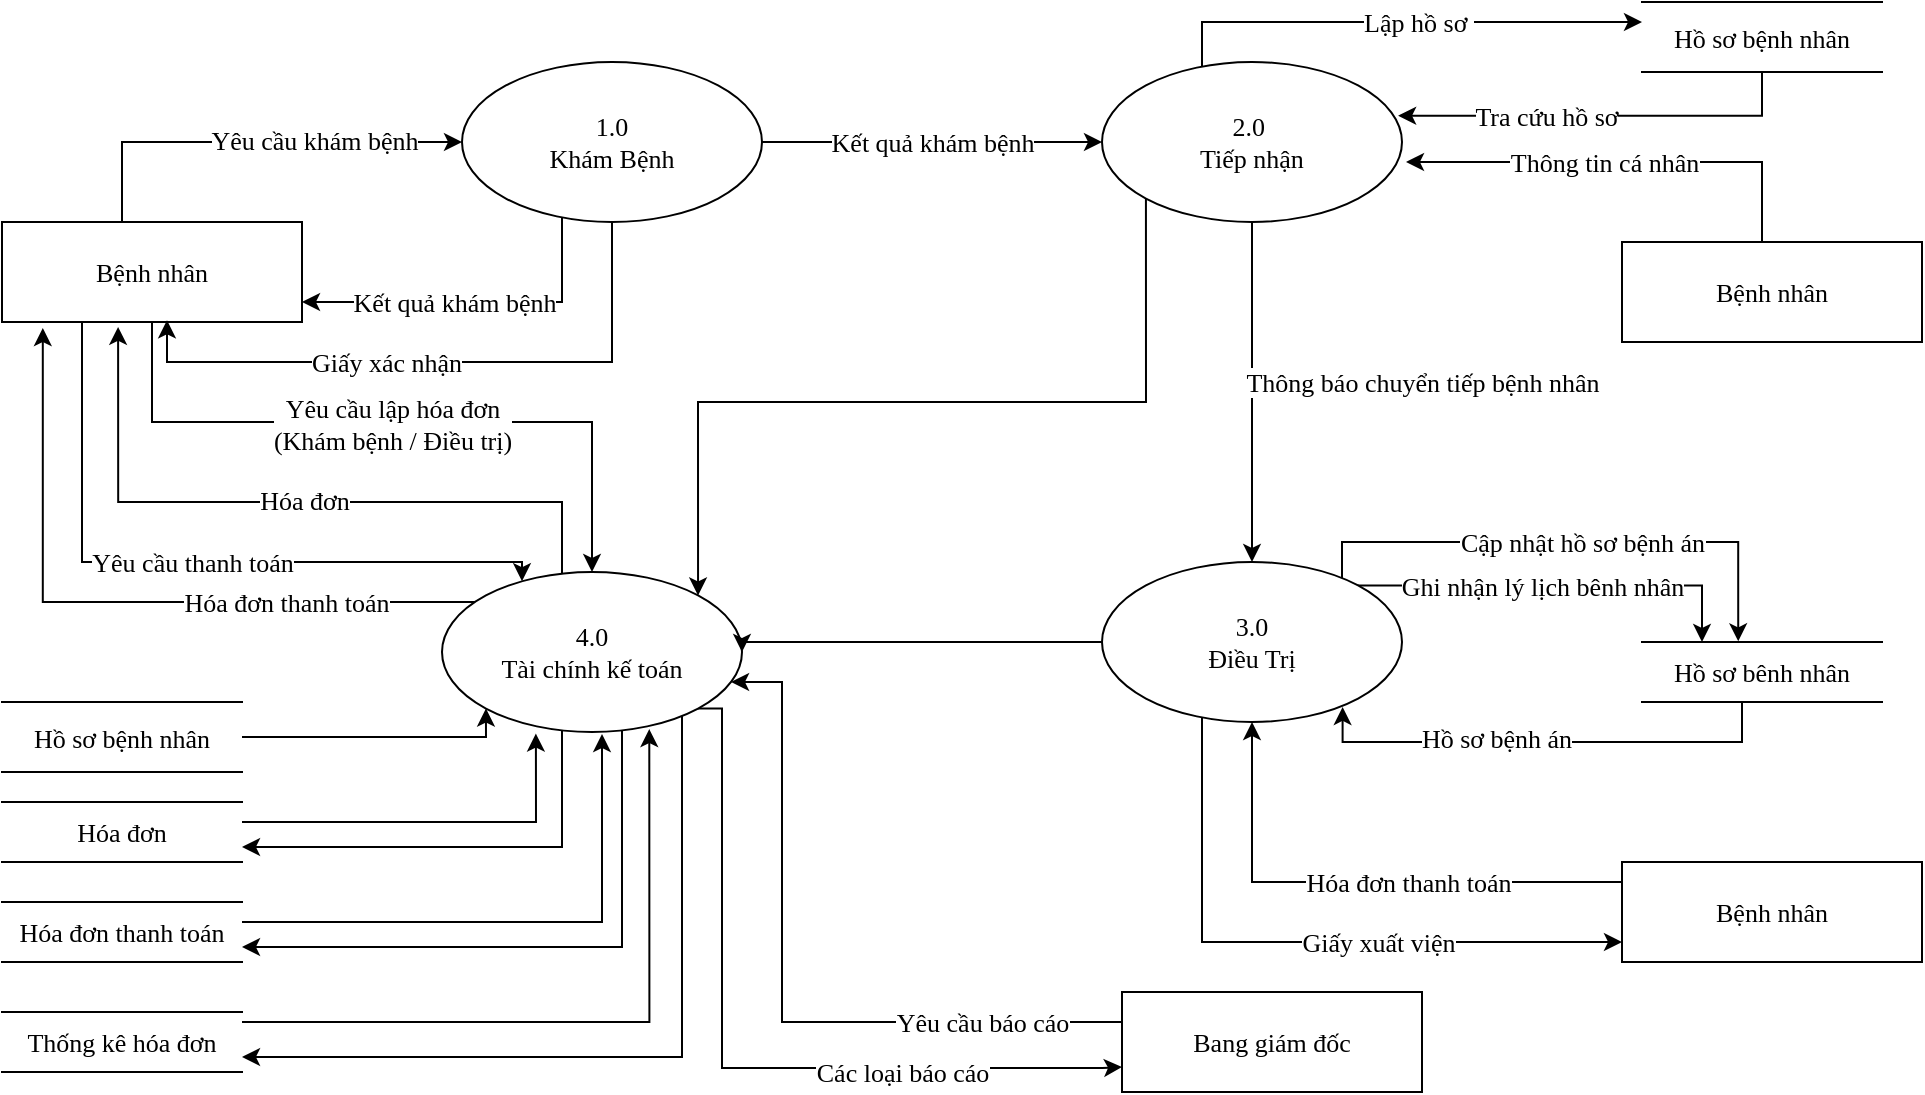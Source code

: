 <mxfile version="13.10.0" type="github">
  <diagram id="ow28NsneOe8BZYSyqIUP" name="Page-1">
    <mxGraphModel dx="1019" dy="456" grid="1" gridSize="10" guides="1" tooltips="1" connect="1" arrows="1" fold="1" page="1" pageScale="1" pageWidth="850" pageHeight="1100" math="0" shadow="0">
      <root>
        <mxCell id="0" />
        <mxCell id="1" parent="0" />
        <mxCell id="11v0PXnvtIZo2CiEv95M-6" value="Yêu cầu khám bệnh" style="edgeStyle=orthogonalEdgeStyle;rounded=0;orthogonalLoop=1;jettySize=auto;html=1;exitX=1;exitY=0.5;exitDx=0;exitDy=0;entryX=0;entryY=0.5;entryDx=0;entryDy=0;fontFamily=Times New Roman;fontSize=13;" parent="1" source="11v0PXnvtIZo2CiEv95M-1" target="11v0PXnvtIZo2CiEv95M-2" edge="1">
          <mxGeometry x="0.555" y="1" relative="1" as="geometry">
            <mxPoint x="220" y="160" as="targetPoint" />
            <Array as="points">
              <mxPoint x="150" y="170" />
              <mxPoint x="60" y="170" />
              <mxPoint x="60" y="100" />
            </Array>
            <mxPoint as="offset" />
          </mxGeometry>
        </mxCell>
        <mxCell id="X4gk_abKZxla-AfvRwQS-9" value="Yêu cầu thanh toán" style="edgeStyle=orthogonalEdgeStyle;rounded=0;orthogonalLoop=1;jettySize=auto;html=1;fontFamily=Times New Roman;fontSize=13;" edge="1" parent="1" source="11v0PXnvtIZo2CiEv95M-1" target="11v0PXnvtIZo2CiEv95M-4">
          <mxGeometry relative="1" as="geometry">
            <Array as="points">
              <mxPoint x="40" y="310" />
              <mxPoint x="260" y="310" />
            </Array>
          </mxGeometry>
        </mxCell>
        <mxCell id="X4gk_abKZxla-AfvRwQS-20" style="edgeStyle=orthogonalEdgeStyle;rounded=0;orthogonalLoop=1;jettySize=auto;html=1;fontFamily=Times New Roman;fontSize=13;" edge="1" parent="1" source="11v0PXnvtIZo2CiEv95M-1" target="11v0PXnvtIZo2CiEv95M-4">
          <mxGeometry relative="1" as="geometry">
            <Array as="points">
              <mxPoint x="75" y="240" />
              <mxPoint x="295" y="240" />
            </Array>
          </mxGeometry>
        </mxCell>
        <mxCell id="X4gk_abKZxla-AfvRwQS-21" value="Yêu cầu lập hóa đơn&lt;br style=&quot;font-size: 13px;&quot;&gt;(Khám bệnh / Điều trị)" style="edgeLabel;html=1;align=center;verticalAlign=middle;resizable=0;points=[];fontFamily=Times New Roman;fontSize=13;" vertex="1" connectable="0" parent="X4gk_abKZxla-AfvRwQS-20">
          <mxGeometry x="-0.015" y="-1" relative="1" as="geometry">
            <mxPoint as="offset" />
          </mxGeometry>
        </mxCell>
        <mxCell id="11v0PXnvtIZo2CiEv95M-1" value="Bệnh nhân" style="rounded=0;whiteSpace=wrap;html=1;fontFamily=Times New Roman;fontSize=13;" parent="1" vertex="1">
          <mxGeometry y="140" width="150" height="50" as="geometry" />
        </mxCell>
        <mxCell id="11v0PXnvtIZo2CiEv95M-7" value="Kết quả khám bệnh" style="edgeStyle=orthogonalEdgeStyle;rounded=0;orthogonalLoop=1;jettySize=auto;html=1;exitX=1;exitY=0.5;exitDx=0;exitDy=0;entryX=0;entryY=0.5;entryDx=0;entryDy=0;fontFamily=Times New Roman;fontSize=13;" parent="1" source="11v0PXnvtIZo2CiEv95M-2" target="11v0PXnvtIZo2CiEv95M-3" edge="1">
          <mxGeometry relative="1" as="geometry" />
        </mxCell>
        <mxCell id="X4gk_abKZxla-AfvRwQS-1" value="Giấy xác nhận" style="edgeStyle=orthogonalEdgeStyle;rounded=0;orthogonalLoop=1;jettySize=auto;html=1;entryX=0.55;entryY=0.983;entryDx=0;entryDy=0;entryPerimeter=0;fontFamily=Times New Roman;fontSize=13;" edge="1" parent="1" source="11v0PXnvtIZo2CiEv95M-2" target="11v0PXnvtIZo2CiEv95M-1">
          <mxGeometry x="0.168" relative="1" as="geometry">
            <mxPoint x="160" y="210" as="targetPoint" />
            <Array as="points">
              <mxPoint x="305" y="210" />
              <mxPoint x="83" y="210" />
            </Array>
            <mxPoint as="offset" />
          </mxGeometry>
        </mxCell>
        <mxCell id="X4gk_abKZxla-AfvRwQS-3" value="Kết quả khám bệnh" style="edgeStyle=orthogonalEdgeStyle;rounded=0;orthogonalLoop=1;jettySize=auto;html=1;fontFamily=Times New Roman;fontSize=13;" edge="1" parent="1" source="11v0PXnvtIZo2CiEv95M-2" target="11v0PXnvtIZo2CiEv95M-1">
          <mxGeometry x="0.114" relative="1" as="geometry">
            <mxPoint x="28" y="65" as="targetPoint" />
            <Array as="points">
              <mxPoint x="280" y="180" />
            </Array>
            <mxPoint as="offset" />
          </mxGeometry>
        </mxCell>
        <mxCell id="11v0PXnvtIZo2CiEv95M-2" value="1.0 &lt;br style=&quot;font-size: 13px;&quot;&gt;Khám Bệnh" style="ellipse;whiteSpace=wrap;html=1;fontFamily=Times New Roman;fontSize=13;" parent="1" vertex="1">
          <mxGeometry x="230" y="60" width="150" height="80" as="geometry" />
        </mxCell>
        <mxCell id="11v0PXnvtIZo2CiEv95M-9" value="Lập hồ sơ&amp;nbsp;" style="edgeStyle=orthogonalEdgeStyle;rounded=0;orthogonalLoop=1;jettySize=auto;html=1;fontFamily=Times New Roman;fontSize=13;" parent="1" source="11v0PXnvtIZo2CiEv95M-3" target="11v0PXnvtIZo2CiEv95M-8" edge="1">
          <mxGeometry x="0.072" relative="1" as="geometry">
            <Array as="points">
              <mxPoint x="600" y="40" />
            </Array>
            <mxPoint as="offset" />
          </mxGeometry>
        </mxCell>
        <mxCell id="11v0PXnvtIZo2CiEv95M-15" value="Thông báo chuyển tiếp bệnh nhân" style="edgeStyle=orthogonalEdgeStyle;rounded=0;orthogonalLoop=1;jettySize=auto;html=1;fontFamily=Times New Roman;fontSize=13;" parent="1" source="11v0PXnvtIZo2CiEv95M-3" target="11v0PXnvtIZo2CiEv95M-5" edge="1">
          <mxGeometry x="-0.059" y="85" relative="1" as="geometry">
            <mxPoint as="offset" />
          </mxGeometry>
        </mxCell>
        <mxCell id="X4gk_abKZxla-AfvRwQS-18" style="edgeStyle=orthogonalEdgeStyle;rounded=0;orthogonalLoop=1;jettySize=auto;html=1;exitX=0;exitY=1;exitDx=0;exitDy=0;entryX=1;entryY=0;entryDx=0;entryDy=0;fontFamily=Times New Roman;fontSize=13;" edge="1" parent="1" source="11v0PXnvtIZo2CiEv95M-3" target="11v0PXnvtIZo2CiEv95M-4">
          <mxGeometry relative="1" as="geometry">
            <Array as="points">
              <mxPoint x="572" y="230" />
              <mxPoint x="348" y="230" />
            </Array>
          </mxGeometry>
        </mxCell>
        <mxCell id="11v0PXnvtIZo2CiEv95M-3" value="2.0&amp;nbsp;&lt;br style=&quot;font-size: 13px;&quot;&gt;Tiếp nhận" style="ellipse;whiteSpace=wrap;html=1;fontFamily=Times New Roman;fontSize=13;" parent="1" vertex="1">
          <mxGeometry x="550" y="60" width="150" height="80" as="geometry" />
        </mxCell>
        <mxCell id="11v0PXnvtIZo2CiEv95M-35" style="edgeStyle=orthogonalEdgeStyle;rounded=0;orthogonalLoop=1;jettySize=auto;html=1;entryX=1;entryY=0.75;entryDx=0;entryDy=0;fontFamily=Times New Roman;fontSize=13;" parent="1" source="11v0PXnvtIZo2CiEv95M-4" target="11v0PXnvtIZo2CiEv95M-32" edge="1">
          <mxGeometry relative="1" as="geometry">
            <Array as="points">
              <mxPoint x="280" y="453" />
            </Array>
          </mxGeometry>
        </mxCell>
        <mxCell id="11v0PXnvtIZo2CiEv95M-37" style="edgeStyle=orthogonalEdgeStyle;rounded=0;orthogonalLoop=1;jettySize=auto;html=1;exitX=1;exitY=1;exitDx=0;exitDy=0;entryX=1;entryY=0.75;entryDx=0;entryDy=0;fontFamily=Times New Roman;fontSize=13;" parent="1" source="11v0PXnvtIZo2CiEv95M-4" target="11v0PXnvtIZo2CiEv95M-33" edge="1">
          <mxGeometry relative="1" as="geometry">
            <Array as="points">
              <mxPoint x="348" y="348" />
              <mxPoint x="310" y="348" />
              <mxPoint x="310" y="503" />
            </Array>
          </mxGeometry>
        </mxCell>
        <mxCell id="11v0PXnvtIZo2CiEv95M-41" style="edgeStyle=orthogonalEdgeStyle;rounded=0;orthogonalLoop=1;jettySize=auto;html=1;exitX=1;exitY=1;exitDx=0;exitDy=0;entryX=0;entryY=0.75;entryDx=0;entryDy=0;fontFamily=Times New Roman;fontSize=13;" parent="1" source="11v0PXnvtIZo2CiEv95M-4" target="11v0PXnvtIZo2CiEv95M-39" edge="1">
          <mxGeometry relative="1" as="geometry">
            <Array as="points">
              <mxPoint x="360" y="383" />
              <mxPoint x="360" y="563" />
              <mxPoint x="550" y="563" />
            </Array>
            <mxPoint x="350" y="440" as="sourcePoint" />
            <mxPoint x="550" y="630" as="targetPoint" />
          </mxGeometry>
        </mxCell>
        <mxCell id="11v0PXnvtIZo2CiEv95M-42" value="Các loại báo cáo" style="edgeLabel;html=1;align=center;verticalAlign=middle;resizable=0;points=[];fontFamily=Times New Roman;fontSize=13;" parent="11v0PXnvtIZo2CiEv95M-41" vertex="1" connectable="0">
          <mxGeometry x="0.367" y="1" relative="1" as="geometry">
            <mxPoint x="13.67" y="3" as="offset" />
          </mxGeometry>
        </mxCell>
        <mxCell id="X4gk_abKZxla-AfvRwQS-6" value="Hóa đơn thanh toán" style="edgeStyle=orthogonalEdgeStyle;rounded=0;orthogonalLoop=1;jettySize=auto;html=1;entryX=0.136;entryY=1.06;entryDx=0;entryDy=0;entryPerimeter=0;fontFamily=Times New Roman;fontSize=13;" edge="1" parent="1" source="11v0PXnvtIZo2CiEv95M-4" target="11v0PXnvtIZo2CiEv95M-1">
          <mxGeometry x="-0.467" relative="1" as="geometry">
            <Array as="points">
              <mxPoint x="20" y="330" />
            </Array>
            <mxPoint as="offset" />
          </mxGeometry>
        </mxCell>
        <mxCell id="X4gk_abKZxla-AfvRwQS-22" style="edgeStyle=orthogonalEdgeStyle;rounded=0;orthogonalLoop=1;jettySize=auto;html=1;entryX=0.387;entryY=1.049;entryDx=0;entryDy=0;entryPerimeter=0;fontFamily=Times New Roman;fontSize=13;" edge="1" parent="1" source="11v0PXnvtIZo2CiEv95M-4" target="11v0PXnvtIZo2CiEv95M-1">
          <mxGeometry relative="1" as="geometry">
            <Array as="points">
              <mxPoint x="280" y="280" />
              <mxPoint x="58" y="280" />
            </Array>
          </mxGeometry>
        </mxCell>
        <mxCell id="X4gk_abKZxla-AfvRwQS-23" value="Hóa đơn" style="edgeLabel;html=1;align=center;verticalAlign=middle;resizable=0;points=[];fontFamily=Times New Roman;fontSize=13;" vertex="1" connectable="0" parent="X4gk_abKZxla-AfvRwQS-22">
          <mxGeometry x="-0.043" y="-1" relative="1" as="geometry">
            <mxPoint as="offset" />
          </mxGeometry>
        </mxCell>
        <mxCell id="X4gk_abKZxla-AfvRwQS-26" style="edgeStyle=orthogonalEdgeStyle;rounded=0;orthogonalLoop=1;jettySize=auto;html=1;entryX=1;entryY=0.75;entryDx=0;entryDy=0;fontFamily=Times New Roman;fontSize=13;" edge="1" parent="1" source="11v0PXnvtIZo2CiEv95M-4" target="X4gk_abKZxla-AfvRwQS-24">
          <mxGeometry relative="1" as="geometry">
            <Array as="points">
              <mxPoint x="340" y="558" />
            </Array>
          </mxGeometry>
        </mxCell>
        <mxCell id="11v0PXnvtIZo2CiEv95M-4" value="4.0&lt;br style=&quot;font-size: 13px;&quot;&gt;Tài chính kế toán" style="ellipse;whiteSpace=wrap;html=1;fontFamily=Times New Roman;fontSize=13;" parent="1" vertex="1">
          <mxGeometry x="220" y="315" width="150" height="80" as="geometry" />
        </mxCell>
        <mxCell id="11v0PXnvtIZo2CiEv95M-17" value="Cập nhật hồ sơ bệnh án" style="edgeStyle=orthogonalEdgeStyle;rounded=0;orthogonalLoop=1;jettySize=auto;html=1;entryX=0.401;entryY=-0.011;entryDx=0;entryDy=0;entryPerimeter=0;fontFamily=Times New Roman;fontSize=13;" parent="1" source="11v0PXnvtIZo2CiEv95M-5" target="11v0PXnvtIZo2CiEv95M-16" edge="1">
          <mxGeometry x="0.038" relative="1" as="geometry">
            <Array as="points">
              <mxPoint x="670" y="300" />
              <mxPoint x="868" y="300" />
            </Array>
            <mxPoint as="offset" />
          </mxGeometry>
        </mxCell>
        <mxCell id="11v0PXnvtIZo2CiEv95M-22" style="edgeStyle=orthogonalEdgeStyle;rounded=0;orthogonalLoop=1;jettySize=auto;html=1;fontFamily=Times New Roman;fontSize=13;" parent="1" source="11v0PXnvtIZo2CiEv95M-5" edge="1">
          <mxGeometry relative="1" as="geometry">
            <Array as="points">
              <mxPoint x="600" y="500" />
            </Array>
            <mxPoint x="810" y="500" as="targetPoint" />
          </mxGeometry>
        </mxCell>
        <mxCell id="11v0PXnvtIZo2CiEv95M-23" value="Giấy xuất viện" style="edgeLabel;html=1;align=center;verticalAlign=middle;resizable=0;points=[];fontFamily=Times New Roman;fontSize=13;" parent="11v0PXnvtIZo2CiEv95M-22" vertex="1" connectable="0">
          <mxGeometry x="0.153" y="-2" relative="1" as="geometry">
            <mxPoint x="14" y="-2" as="offset" />
          </mxGeometry>
        </mxCell>
        <mxCell id="X4gk_abKZxla-AfvRwQS-11" style="edgeStyle=orthogonalEdgeStyle;rounded=0;orthogonalLoop=1;jettySize=auto;html=1;exitX=1;exitY=0;exitDx=0;exitDy=0;entryX=0.25;entryY=0;entryDx=0;entryDy=0;fontFamily=Times New Roman;fontSize=13;" edge="1" parent="1" source="11v0PXnvtIZo2CiEv95M-5" target="11v0PXnvtIZo2CiEv95M-16">
          <mxGeometry relative="1" as="geometry" />
        </mxCell>
        <mxCell id="X4gk_abKZxla-AfvRwQS-12" value="Ghi nhận lý lịch bênh nhân" style="edgeLabel;html=1;align=center;verticalAlign=middle;resizable=0;points=[];fontFamily=Times New Roman;fontSize=13;" vertex="1" connectable="0" parent="X4gk_abKZxla-AfvRwQS-11">
          <mxGeometry x="0.079" relative="1" as="geometry">
            <mxPoint x="-16.03" as="offset" />
          </mxGeometry>
        </mxCell>
        <mxCell id="X4gk_abKZxla-AfvRwQS-19" style="edgeStyle=orthogonalEdgeStyle;rounded=0;orthogonalLoop=1;jettySize=auto;html=1;entryX=1;entryY=0.5;entryDx=0;entryDy=0;fontFamily=Times New Roman;fontSize=13;" edge="1" parent="1" source="11v0PXnvtIZo2CiEv95M-5" target="11v0PXnvtIZo2CiEv95M-4">
          <mxGeometry relative="1" as="geometry">
            <Array as="points">
              <mxPoint x="370" y="350" />
            </Array>
          </mxGeometry>
        </mxCell>
        <mxCell id="11v0PXnvtIZo2CiEv95M-5" value="3.0&lt;br style=&quot;font-size: 13px;&quot;&gt;Điều Trị" style="ellipse;whiteSpace=wrap;html=1;fontFamily=Times New Roman;fontSize=13;" parent="1" vertex="1">
          <mxGeometry x="550" y="310" width="150" height="80" as="geometry" />
        </mxCell>
        <mxCell id="11v0PXnvtIZo2CiEv95M-10" value="Tra cứu hồ sơ" style="edgeStyle=orthogonalEdgeStyle;rounded=0;orthogonalLoop=1;jettySize=auto;html=1;entryX=0.987;entryY=0.336;entryDx=0;entryDy=0;entryPerimeter=0;fontFamily=Times New Roman;fontSize=13;" parent="1" source="11v0PXnvtIZo2CiEv95M-8" target="11v0PXnvtIZo2CiEv95M-3" edge="1">
          <mxGeometry x="0.273" relative="1" as="geometry">
            <Array as="points">
              <mxPoint x="880" y="87" />
            </Array>
            <mxPoint as="offset" />
          </mxGeometry>
        </mxCell>
        <mxCell id="11v0PXnvtIZo2CiEv95M-8" value="Hồ sơ bệnh nhân" style="shape=partialRectangle;whiteSpace=wrap;html=1;left=0;right=0;fillColor=none;fontFamily=Times New Roman;fontSize=13;" parent="1" vertex="1">
          <mxGeometry x="820" y="30" width="120" height="35" as="geometry" />
        </mxCell>
        <mxCell id="11v0PXnvtIZo2CiEv95M-13" style="edgeStyle=orthogonalEdgeStyle;rounded=0;orthogonalLoop=1;jettySize=auto;html=1;fontFamily=Times New Roman;fontSize=13;" parent="1" source="11v0PXnvtIZo2CiEv95M-11" edge="1">
          <mxGeometry relative="1" as="geometry">
            <Array as="points">
              <mxPoint x="880" y="110" />
            </Array>
            <mxPoint x="702" y="110" as="targetPoint" />
          </mxGeometry>
        </mxCell>
        <mxCell id="11v0PXnvtIZo2CiEv95M-14" value="Thông tin cá nhân" style="edgeLabel;html=1;align=center;verticalAlign=middle;resizable=0;points=[];fontFamily=Times New Roman;fontSize=13;" parent="11v0PXnvtIZo2CiEv95M-13" vertex="1" connectable="0">
          <mxGeometry x="0.014" relative="1" as="geometry">
            <mxPoint x="-9" y="4.441e-16" as="offset" />
          </mxGeometry>
        </mxCell>
        <mxCell id="11v0PXnvtIZo2CiEv95M-11" value="Bệnh nhân" style="rounded=0;whiteSpace=wrap;html=1;fontFamily=Times New Roman;fontSize=13;" parent="1" vertex="1">
          <mxGeometry x="810" y="150" width="150" height="50" as="geometry" />
        </mxCell>
        <mxCell id="11v0PXnvtIZo2CiEv95M-19" style="edgeStyle=orthogonalEdgeStyle;rounded=0;orthogonalLoop=1;jettySize=auto;html=1;entryX=0.802;entryY=0.906;entryDx=0;entryDy=0;entryPerimeter=0;fontFamily=Times New Roman;fontSize=13;" parent="1" source="11v0PXnvtIZo2CiEv95M-16" target="11v0PXnvtIZo2CiEv95M-5" edge="1">
          <mxGeometry relative="1" as="geometry">
            <Array as="points">
              <mxPoint x="870" y="400" />
              <mxPoint x="670" y="400" />
            </Array>
          </mxGeometry>
        </mxCell>
        <mxCell id="11v0PXnvtIZo2CiEv95M-20" value="Hồ sơ bệnh án" style="edgeLabel;html=1;align=center;verticalAlign=middle;resizable=0;points=[];fontFamily=Times New Roman;fontSize=13;" parent="11v0PXnvtIZo2CiEv95M-19" vertex="1" connectable="0">
          <mxGeometry x="0.623" y="-2" relative="1" as="geometry">
            <mxPoint x="49" as="offset" />
          </mxGeometry>
        </mxCell>
        <mxCell id="11v0PXnvtIZo2CiEv95M-16" value="Hồ sơ bênh nhân" style="shape=partialRectangle;whiteSpace=wrap;html=1;left=0;right=0;fillColor=none;fontFamily=Times New Roman;fontSize=13;" parent="1" vertex="1">
          <mxGeometry x="820" y="350" width="120" height="30" as="geometry" />
        </mxCell>
        <mxCell id="X4gk_abKZxla-AfvRwQS-13" value="Hóa đơn thanh toán" style="edgeStyle=orthogonalEdgeStyle;rounded=0;orthogonalLoop=1;jettySize=auto;html=1;exitX=0;exitY=0.25;exitDx=0;exitDy=0;fontFamily=Times New Roman;fontSize=13;" edge="1" parent="1" source="11v0PXnvtIZo2CiEv95M-21" target="11v0PXnvtIZo2CiEv95M-5">
          <mxGeometry x="-0.178" relative="1" as="geometry">
            <Array as="points">
              <mxPoint x="810" y="470" />
              <mxPoint x="625" y="470" />
            </Array>
            <mxPoint as="offset" />
          </mxGeometry>
        </mxCell>
        <mxCell id="11v0PXnvtIZo2CiEv95M-21" value="Bệnh nhân" style="rounded=0;whiteSpace=wrap;html=1;fontFamily=Times New Roman;fontSize=13;" parent="1" vertex="1">
          <mxGeometry x="810" y="460" width="150" height="50" as="geometry" />
        </mxCell>
        <mxCell id="11v0PXnvtIZo2CiEv95M-34" style="edgeStyle=orthogonalEdgeStyle;rounded=0;orthogonalLoop=1;jettySize=auto;html=1;entryX=0.313;entryY=1.01;entryDx=0;entryDy=0;entryPerimeter=0;fontFamily=Times New Roman;fontSize=13;" parent="1" source="11v0PXnvtIZo2CiEv95M-32" target="11v0PXnvtIZo2CiEv95M-4" edge="1">
          <mxGeometry relative="1" as="geometry">
            <Array as="points">
              <mxPoint x="267" y="440" />
            </Array>
          </mxGeometry>
        </mxCell>
        <mxCell id="11v0PXnvtIZo2CiEv95M-32" value="Hóa đơn" style="shape=partialRectangle;whiteSpace=wrap;html=1;left=0;right=0;fillColor=none;fontFamily=Times New Roman;fontSize=13;" parent="1" vertex="1">
          <mxGeometry y="430" width="120" height="30" as="geometry" />
        </mxCell>
        <mxCell id="11v0PXnvtIZo2CiEv95M-38" style="edgeStyle=orthogonalEdgeStyle;rounded=0;orthogonalLoop=1;jettySize=auto;html=1;fontFamily=Times New Roman;fontSize=13;" parent="1" source="11v0PXnvtIZo2CiEv95M-33" edge="1">
          <mxGeometry relative="1" as="geometry">
            <Array as="points">
              <mxPoint x="300" y="490" />
            </Array>
            <mxPoint x="300" y="396" as="targetPoint" />
          </mxGeometry>
        </mxCell>
        <mxCell id="11v0PXnvtIZo2CiEv95M-33" value="Hóa đơn thanh toán" style="shape=partialRectangle;whiteSpace=wrap;html=1;left=0;right=0;fillColor=none;fontFamily=Times New Roman;fontSize=13;" parent="1" vertex="1">
          <mxGeometry y="480" width="120" height="30" as="geometry" />
        </mxCell>
        <mxCell id="11v0PXnvtIZo2CiEv95M-40" value="Yêu cầu báo cáo" style="edgeStyle=orthogonalEdgeStyle;rounded=0;orthogonalLoop=1;jettySize=auto;html=1;fontFamily=Times New Roman;fontSize=13;" parent="1" source="11v0PXnvtIZo2CiEv95M-39" target="11v0PXnvtIZo2CiEv95M-4" edge="1">
          <mxGeometry x="-0.617" relative="1" as="geometry">
            <mxPoint as="offset" />
            <mxPoint x="360" y="440" as="targetPoint" />
            <Array as="points">
              <mxPoint x="390" y="540" />
              <mxPoint x="390" y="370" />
            </Array>
          </mxGeometry>
        </mxCell>
        <mxCell id="11v0PXnvtIZo2CiEv95M-39" value="Bang giám đốc" style="rounded=0;whiteSpace=wrap;html=1;fontFamily=Times New Roman;fontSize=13;" parent="1" vertex="1">
          <mxGeometry x="560" y="525" width="150" height="50" as="geometry" />
        </mxCell>
        <mxCell id="X4gk_abKZxla-AfvRwQS-15" style="edgeStyle=orthogonalEdgeStyle;rounded=0;orthogonalLoop=1;jettySize=auto;html=1;entryX=0;entryY=1;entryDx=0;entryDy=0;fontFamily=Times New Roman;fontSize=13;" edge="1" parent="1" source="X4gk_abKZxla-AfvRwQS-4" target="11v0PXnvtIZo2CiEv95M-4">
          <mxGeometry relative="1" as="geometry">
            <Array as="points">
              <mxPoint x="242" y="398" />
            </Array>
          </mxGeometry>
        </mxCell>
        <mxCell id="X4gk_abKZxla-AfvRwQS-4" value="Hồ sơ bệnh nhân" style="shape=partialRectangle;whiteSpace=wrap;html=1;left=0;right=0;fillColor=none;fontFamily=Times New Roman;fontSize=13;" vertex="1" parent="1">
          <mxGeometry y="380" width="120" height="35" as="geometry" />
        </mxCell>
        <mxCell id="X4gk_abKZxla-AfvRwQS-25" style="edgeStyle=orthogonalEdgeStyle;rounded=0;orthogonalLoop=1;jettySize=auto;html=1;entryX=0.691;entryY=0.982;entryDx=0;entryDy=0;entryPerimeter=0;fontFamily=Times New Roman;fontSize=13;" edge="1" parent="1" source="X4gk_abKZxla-AfvRwQS-24" target="11v0PXnvtIZo2CiEv95M-4">
          <mxGeometry relative="1" as="geometry">
            <Array as="points">
              <mxPoint x="324" y="540" />
            </Array>
          </mxGeometry>
        </mxCell>
        <mxCell id="X4gk_abKZxla-AfvRwQS-24" value="Thống kê hóa đơn" style="shape=partialRectangle;whiteSpace=wrap;html=1;left=0;right=0;fillColor=none;fontFamily=Times New Roman;fontSize=13;" vertex="1" parent="1">
          <mxGeometry y="535" width="120" height="30" as="geometry" />
        </mxCell>
      </root>
    </mxGraphModel>
  </diagram>
</mxfile>
